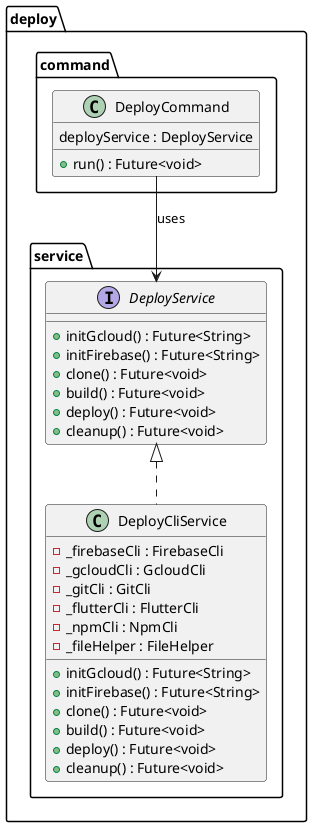 @startuml deploy_command_class_diagram

package deploy {
    package command {
     class DeployCommand {
      deployService : DeployService
      + run() : Future<void>
     }
    }

    package service {
        interface DeployService {
            + initGcloud() : Future<String>
            + initFirebase() : Future<String>
            + clone() : Future<void>
            + build() : Future<void>
            + deploy() : Future<void>
            + cleanup() : Future<void>
        }

        class DeployCliService implements DeployService {
            - _firebaseCli : FirebaseCli
            - _gcloudCli : GcloudCli
            - _gitCli : GitCli
            - _flutterCli : FlutterCli
            - _npmCli : NpmCli
            - _fileHelper : FileHelper
            + initGcloud() : Future<String>
            + initFirebase() : Future<String>
            + clone() : Future<void>
            + build() : Future<void>
            + deploy() : Future<void>
            + cleanup() : Future<void>
        }
    }
}

DeployCommand --> DeployService : uses

@enduml
